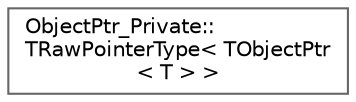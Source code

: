 digraph "Graphical Class Hierarchy"
{
 // INTERACTIVE_SVG=YES
 // LATEX_PDF_SIZE
  bgcolor="transparent";
  edge [fontname=Helvetica,fontsize=10,labelfontname=Helvetica,labelfontsize=10];
  node [fontname=Helvetica,fontsize=10,shape=box,height=0.2,width=0.4];
  rankdir="LR";
  Node0 [id="Node000000",label="ObjectPtr_Private::\lTRawPointerType\< TObjectPtr\l\< T \> \>",height=0.2,width=0.4,color="grey40", fillcolor="white", style="filled",URL="$d3/df2/structObjectPtr__Private_1_1TRawPointerType_3_01TObjectPtr_3_01T_01_4_01_4.html",tooltip=" "];
}
